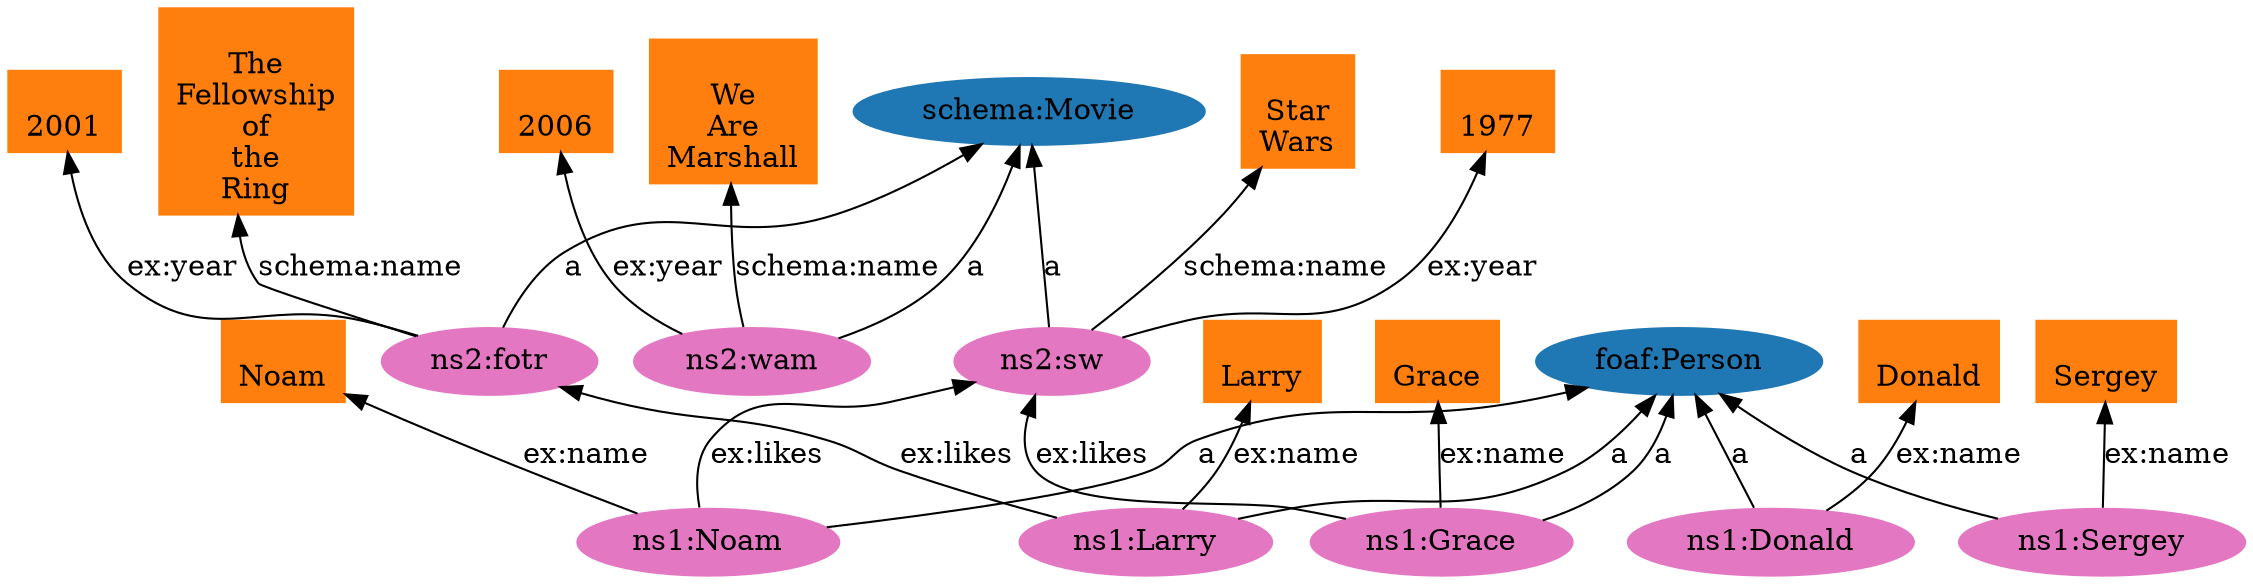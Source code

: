 digraph G {
  rankdir=BT
  node[style="filled" height=.3]
"http://schema.org/Movie" [fillcolor="#1f77b4" color="#1f77b4" label="schema:Movie"]
"http://xmlns.com/foaf/0.1/Person" [fillcolor="#1f77b4" color="#1f77b4" label="foaf:Person"]
"http://example.com/person/Noam" [fillcolor="#e377c2" color="#e377c2" label="ns1:Noam"]
"http://example.com/movie/sw" [fillcolor="#e377c2" color="#e377c2" label="ns2:sw"]
"http://example.com/movie/fotr" [fillcolor="#e377c2" color="#e377c2" label="ns2:fotr"]
"http://example.com/person/Larry" [fillcolor="#e377c2" color="#e377c2" label="ns1:Larry"]
"http://example.com/person/Donald" [fillcolor="#e377c2" color="#e377c2" label="ns1:Donald"]
"http://example.com/movie/wam" [fillcolor="#e377c2" color="#e377c2" label="ns2:wam"]
"http://example.com/person/Grace" [fillcolor="#e377c2" color="#e377c2" label="ns1:Grace"]
"http://example.com/person/Sergey" [fillcolor="#e377c2" color="#e377c2" label="ns1:Sergey"]
"7b72673e54354dd794c973b0afe081e7" [fillcolor="#ff7f0e" color="#ff7f0e" label="\nNoam" shape="rect"]
"328553e55a214dbd9d77162fdb85e3b3" [fillcolor="#ff7f0e" color="#ff7f0e" label="\nDonald" shape="rect"]
"6b93e73aef7540f2906f8f71b6fff7e1" [fillcolor="#ff7f0e" color="#ff7f0e" label="\n2001" shape="rect"]
"fbbc09327fe44f2b80ca321470ba202c" [fillcolor="#ff7f0e" color="#ff7f0e" label="\nStar\nWars" shape="rect"]
"b93ddff261dc4b43b9fec586df773763" [fillcolor="#ff7f0e" color="#ff7f0e" label="\n2006" shape="rect"]
"5a27eb097b2542148ab5a7f463d91011" [fillcolor="#ff7f0e" color="#ff7f0e" label="\nGrace" shape="rect"]
"c77d4d8767524177800f643b1d1a4b74" [fillcolor="#ff7f0e" color="#ff7f0e" label="\nThe\nFellowship\nof\nthe\n   Ring   " shape="rect"]
"28a0d2d4cf1e4ca8a33103ac9cea5d8e" [fillcolor="#ff7f0e" color="#ff7f0e" label="\nWe\nAre\nMarshall" shape="rect"]
"c1aaa085ee79431982b71d972963b84f" [fillcolor="#ff7f0e" color="#ff7f0e" label="\nLarry" shape="rect"]
"130d7ad6e9214ccb9be7af41933d27a6" [fillcolor="#ff7f0e" color="#ff7f0e" label="\n1977" shape="rect"]
"746e7753bc34437cb12a44732fee5126" [fillcolor="#ff7f0e" color="#ff7f0e" label="\nSergey" shape="rect"]
  "http://example.com/person/Noam" -> "http://xmlns.com/foaf/0.1/Person" [label="a"]
  "http://example.com/movie/sw" -> "http://schema.org/Movie" [label="a"]
  "http://example.com/person/Larry" -> "http://example.com/movie/fotr" [label="ex:likes"]
  "http://example.com/person/Grace" -> "http://example.com/movie/sw" [label="ex:likes"]
  "http://example.com/movie/wam" -> "b93ddff261dc4b43b9fec586df773763" [label="ex:year"]
  "http://example.com/movie/wam" -> "28a0d2d4cf1e4ca8a33103ac9cea5d8e" [label="schema:name"]
  "http://example.com/person/Larry" -> "c1aaa085ee79431982b71d972963b84f" [label="ex:name"]
  "http://example.com/person/Donald" -> "http://xmlns.com/foaf/0.1/Person" [label="a"]
  "http://example.com/person/Donald" -> "328553e55a214dbd9d77162fdb85e3b3" [label="ex:name"]
  "http://example.com/movie/fotr" -> "c77d4d8767524177800f643b1d1a4b74" [label="schema:name"]
  "http://example.com/person/Noam" -> "http://example.com/movie/sw" [label="ex:likes"]
  "http://example.com/person/Sergey" -> "746e7753bc34437cb12a44732fee5126" [label="ex:name"]
  "http://example.com/person/Sergey" -> "http://xmlns.com/foaf/0.1/Person" [label="a"]
  "http://example.com/person/Grace" -> "5a27eb097b2542148ab5a7f463d91011" [label="ex:name"]
  "http://example.com/movie/fotr" -> "6b93e73aef7540f2906f8f71b6fff7e1" [label="ex:year"]
  "http://example.com/person/Larry" -> "http://xmlns.com/foaf/0.1/Person" [label="a"]
  "http://example.com/movie/wam" -> "http://schema.org/Movie" [label="a"]
  "http://example.com/movie/sw" -> "130d7ad6e9214ccb9be7af41933d27a6" [label="ex:year"]
  "http://example.com/person/Noam" -> "7b72673e54354dd794c973b0afe081e7" [label="ex:name"]
  "http://example.com/movie/fotr" -> "http://schema.org/Movie" [label="a"]
  "http://example.com/person/Grace" -> "http://xmlns.com/foaf/0.1/Person" [label="a"]
  "http://example.com/movie/sw" -> "fbbc09327fe44f2b80ca321470ba202c" [label="schema:name"]
}